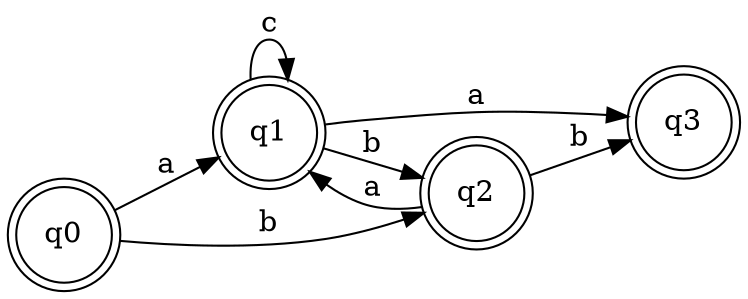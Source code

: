 digraph {
  rankdir=LR;
  node [shape = doublecircle,
  		peripheries = 2]; q3;
  node [shape = circle];
  START[label=q0];
  START -> q1 [label=a];
  START -> q2 [label=b];
  q1 -> q2 [label=b];
  q1 -> q3 [label=a];
  q2 -> q1 [label=a];
  q2 -> q3 [label=b];
  q1 -> q1 [label=c];
}